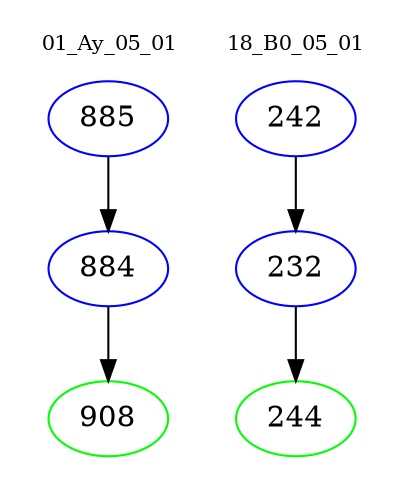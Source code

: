 digraph{
subgraph cluster_0 {
color = white
label = "01_Ay_05_01";
fontsize=10;
T0_885 [label="885", color="blue"]
T0_885 -> T0_884 [color="black"]
T0_884 [label="884", color="blue"]
T0_884 -> T0_908 [color="black"]
T0_908 [label="908", color="green"]
}
subgraph cluster_1 {
color = white
label = "18_B0_05_01";
fontsize=10;
T1_242 [label="242", color="blue"]
T1_242 -> T1_232 [color="black"]
T1_232 [label="232", color="blue"]
T1_232 -> T1_244 [color="black"]
T1_244 [label="244", color="green"]
}
}
